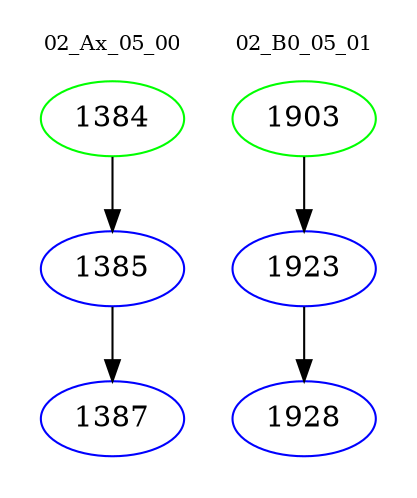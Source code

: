 digraph{
subgraph cluster_0 {
color = white
label = "02_Ax_05_00";
fontsize=10;
T0_1384 [label="1384", color="green"]
T0_1384 -> T0_1385 [color="black"]
T0_1385 [label="1385", color="blue"]
T0_1385 -> T0_1387 [color="black"]
T0_1387 [label="1387", color="blue"]
}
subgraph cluster_1 {
color = white
label = "02_B0_05_01";
fontsize=10;
T1_1903 [label="1903", color="green"]
T1_1903 -> T1_1923 [color="black"]
T1_1923 [label="1923", color="blue"]
T1_1923 -> T1_1928 [color="black"]
T1_1928 [label="1928", color="blue"]
}
}
